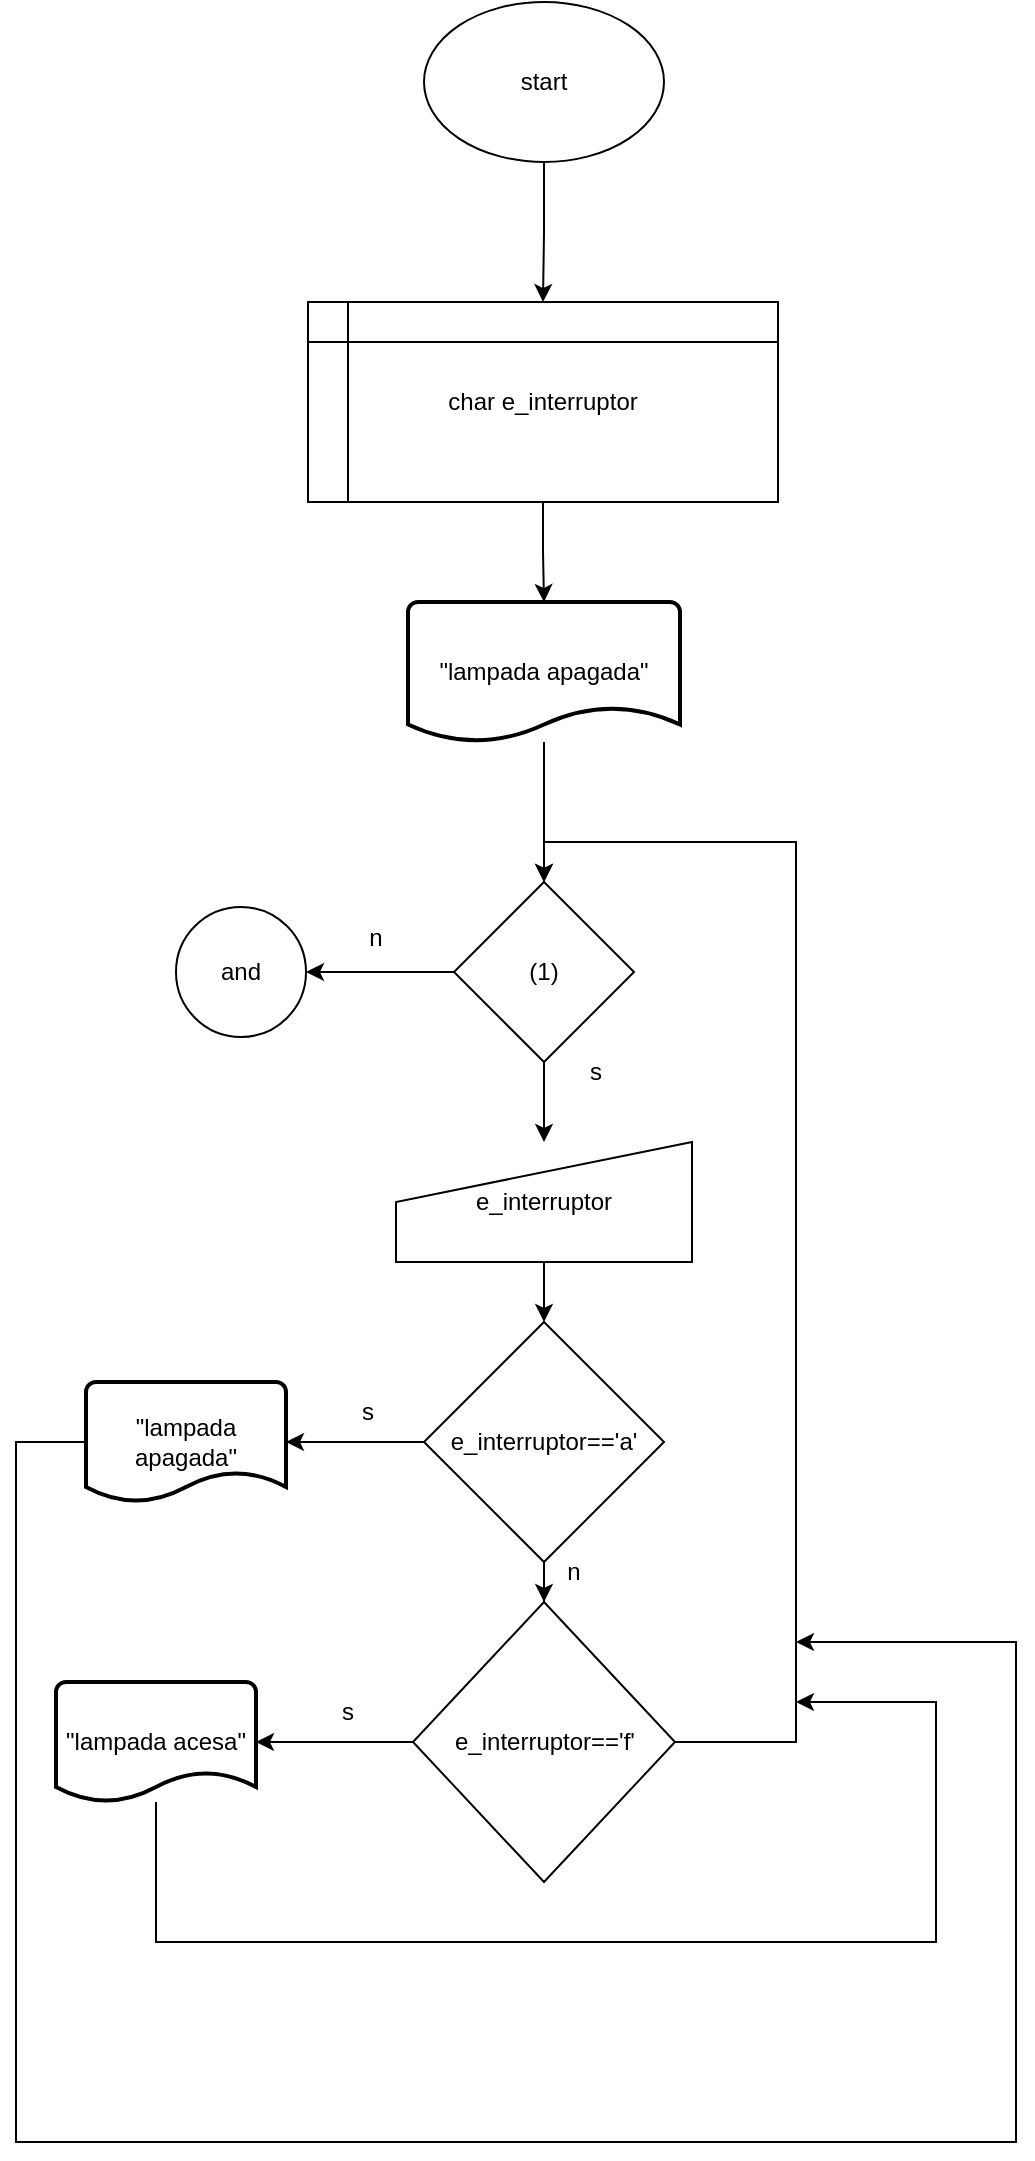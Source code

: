 <mxfile version="17.1.3" type="device"><diagram id="mDahieeNnnda2_LU0MF-" name="Page-1"><mxGraphModel dx="1422" dy="794" grid="1" gridSize="10" guides="1" tooltips="1" connect="1" arrows="1" fold="1" page="1" pageScale="1" pageWidth="827" pageHeight="1169" math="0" shadow="0"><root><mxCell id="0"/><mxCell id="1" parent="0"/><mxCell id="hutbwrcJL1VwWWkBapPz-12" style="edgeStyle=orthogonalEdgeStyle;rounded=0;orthogonalLoop=1;jettySize=auto;html=1;entryX=0.5;entryY=0;entryDx=0;entryDy=0;" edge="1" parent="1" source="hutbwrcJL1VwWWkBapPz-1" target="hutbwrcJL1VwWWkBapPz-3"><mxGeometry relative="1" as="geometry"/></mxCell><mxCell id="hutbwrcJL1VwWWkBapPz-1" value="start" style="ellipse;whiteSpace=wrap;html=1;" vertex="1" parent="1"><mxGeometry x="354" y="30" width="120" height="80" as="geometry"/></mxCell><mxCell id="hutbwrcJL1VwWWkBapPz-13" style="edgeStyle=orthogonalEdgeStyle;rounded=0;orthogonalLoop=1;jettySize=auto;html=1;" edge="1" parent="1" source="hutbwrcJL1VwWWkBapPz-3" target="hutbwrcJL1VwWWkBapPz-5"><mxGeometry relative="1" as="geometry"/></mxCell><mxCell id="hutbwrcJL1VwWWkBapPz-3" value="char e_interruptor" style="shape=internalStorage;whiteSpace=wrap;html=1;backgroundOutline=1;" vertex="1" parent="1"><mxGeometry x="296" y="180" width="235" height="100" as="geometry"/></mxCell><mxCell id="hutbwrcJL1VwWWkBapPz-16" style="edgeStyle=orthogonalEdgeStyle;rounded=0;orthogonalLoop=1;jettySize=auto;html=1;" edge="1" parent="1" source="hutbwrcJL1VwWWkBapPz-4" target="hutbwrcJL1VwWWkBapPz-8"><mxGeometry relative="1" as="geometry"/></mxCell><mxCell id="hutbwrcJL1VwWWkBapPz-4" value="e_interruptor" style="shape=manualInput;whiteSpace=wrap;html=1;" vertex="1" parent="1"><mxGeometry x="340" y="600" width="148" height="60" as="geometry"/></mxCell><mxCell id="hutbwrcJL1VwWWkBapPz-30" style="edgeStyle=orthogonalEdgeStyle;rounded=0;orthogonalLoop=1;jettySize=auto;html=1;entryX=0.5;entryY=0;entryDx=0;entryDy=0;" edge="1" parent="1" source="hutbwrcJL1VwWWkBapPz-5" target="hutbwrcJL1VwWWkBapPz-6"><mxGeometry relative="1" as="geometry"/></mxCell><mxCell id="hutbwrcJL1VwWWkBapPz-5" value="&quot;lampada apagada&quot;" style="strokeWidth=2;html=1;shape=mxgraph.flowchart.document2;whiteSpace=wrap;size=0.25;" vertex="1" parent="1"><mxGeometry x="346" y="330" width="136" height="70" as="geometry"/></mxCell><mxCell id="hutbwrcJL1VwWWkBapPz-15" style="edgeStyle=orthogonalEdgeStyle;rounded=0;orthogonalLoop=1;jettySize=auto;html=1;entryX=0.5;entryY=0;entryDx=0;entryDy=0;" edge="1" parent="1" source="hutbwrcJL1VwWWkBapPz-6" target="hutbwrcJL1VwWWkBapPz-4"><mxGeometry relative="1" as="geometry"/></mxCell><mxCell id="hutbwrcJL1VwWWkBapPz-18" style="edgeStyle=orthogonalEdgeStyle;rounded=0;orthogonalLoop=1;jettySize=auto;html=1;entryX=1;entryY=0.5;entryDx=0;entryDy=0;" edge="1" parent="1" source="hutbwrcJL1VwWWkBapPz-6" target="hutbwrcJL1VwWWkBapPz-7"><mxGeometry relative="1" as="geometry"/></mxCell><mxCell id="hutbwrcJL1VwWWkBapPz-6" value="(1)" style="rhombus;whiteSpace=wrap;html=1;" vertex="1" parent="1"><mxGeometry x="369" y="470" width="90" height="90" as="geometry"/></mxCell><mxCell id="hutbwrcJL1VwWWkBapPz-7" value="and" style="ellipse;whiteSpace=wrap;html=1;aspect=fixed;" vertex="1" parent="1"><mxGeometry x="230" y="482.5" width="65" height="65" as="geometry"/></mxCell><mxCell id="hutbwrcJL1VwWWkBapPz-17" style="edgeStyle=orthogonalEdgeStyle;rounded=0;orthogonalLoop=1;jettySize=auto;html=1;entryX=0.5;entryY=0;entryDx=0;entryDy=0;" edge="1" parent="1" source="hutbwrcJL1VwWWkBapPz-8" target="hutbwrcJL1VwWWkBapPz-11"><mxGeometry relative="1" as="geometry"/></mxCell><mxCell id="hutbwrcJL1VwWWkBapPz-19" style="edgeStyle=orthogonalEdgeStyle;rounded=0;orthogonalLoop=1;jettySize=auto;html=1;" edge="1" parent="1" source="hutbwrcJL1VwWWkBapPz-8" target="hutbwrcJL1VwWWkBapPz-9"><mxGeometry relative="1" as="geometry"/></mxCell><mxCell id="hutbwrcJL1VwWWkBapPz-8" value="&lt;span&gt;e_interruptor=='a'&lt;/span&gt;" style="rhombus;whiteSpace=wrap;html=1;" vertex="1" parent="1"><mxGeometry x="354" y="690" width="120" height="120" as="geometry"/></mxCell><mxCell id="hutbwrcJL1VwWWkBapPz-36" style="edgeStyle=orthogonalEdgeStyle;rounded=0;orthogonalLoop=1;jettySize=auto;html=1;" edge="1" parent="1" source="hutbwrcJL1VwWWkBapPz-9"><mxGeometry relative="1" as="geometry"><mxPoint x="540" y="850" as="targetPoint"/><Array as="points"><mxPoint x="150" y="750"/><mxPoint x="150" y="1100"/><mxPoint x="650" y="1100"/><mxPoint x="650" y="850"/></Array></mxGeometry></mxCell><mxCell id="hutbwrcJL1VwWWkBapPz-9" value="&quot;lampada apagada&quot;" style="strokeWidth=2;html=1;shape=mxgraph.flowchart.document2;whiteSpace=wrap;size=0.25;" vertex="1" parent="1"><mxGeometry x="185" y="720" width="100" height="60" as="geometry"/></mxCell><mxCell id="hutbwrcJL1VwWWkBapPz-37" style="edgeStyle=orthogonalEdgeStyle;rounded=0;orthogonalLoop=1;jettySize=auto;html=1;" edge="1" parent="1" source="hutbwrcJL1VwWWkBapPz-10"><mxGeometry relative="1" as="geometry"><mxPoint x="540" y="880" as="targetPoint"/><Array as="points"><mxPoint x="220" y="1000"/><mxPoint x="610" y="1000"/><mxPoint x="610" y="880"/></Array></mxGeometry></mxCell><mxCell id="hutbwrcJL1VwWWkBapPz-10" value="&quot;lampada acesa&quot;" style="strokeWidth=2;html=1;shape=mxgraph.flowchart.document2;whiteSpace=wrap;size=0.25;" vertex="1" parent="1"><mxGeometry x="170" y="870" width="100" height="60" as="geometry"/></mxCell><mxCell id="hutbwrcJL1VwWWkBapPz-20" style="edgeStyle=orthogonalEdgeStyle;rounded=0;orthogonalLoop=1;jettySize=auto;html=1;" edge="1" parent="1" source="hutbwrcJL1VwWWkBapPz-11" target="hutbwrcJL1VwWWkBapPz-10"><mxGeometry relative="1" as="geometry"/></mxCell><mxCell id="hutbwrcJL1VwWWkBapPz-34" style="edgeStyle=orthogonalEdgeStyle;rounded=0;orthogonalLoop=1;jettySize=auto;html=1;entryX=0.5;entryY=0;entryDx=0;entryDy=0;" edge="1" parent="1" source="hutbwrcJL1VwWWkBapPz-11" target="hutbwrcJL1VwWWkBapPz-6"><mxGeometry relative="1" as="geometry"><mxPoint x="610" y="430" as="targetPoint"/><Array as="points"><mxPoint x="540" y="900"/><mxPoint x="540" y="450"/><mxPoint x="414" y="450"/></Array></mxGeometry></mxCell><mxCell id="hutbwrcJL1VwWWkBapPz-11" value="e_interruptor=='f'" style="rhombus;whiteSpace=wrap;html=1;" vertex="1" parent="1"><mxGeometry x="348.5" y="830" width="131" height="140" as="geometry"/></mxCell><mxCell id="hutbwrcJL1VwWWkBapPz-21" value="n" style="text;html=1;strokeColor=none;fillColor=none;align=center;verticalAlign=middle;whiteSpace=wrap;rounded=0;" vertex="1" parent="1"><mxGeometry x="300" y="482.5" width="60" height="30" as="geometry"/></mxCell><mxCell id="hutbwrcJL1VwWWkBapPz-22" value="s" style="text;html=1;strokeColor=none;fillColor=none;align=center;verticalAlign=middle;whiteSpace=wrap;rounded=0;" vertex="1" parent="1"><mxGeometry x="410" y="550" width="60" height="30" as="geometry"/></mxCell><mxCell id="hutbwrcJL1VwWWkBapPz-23" value="s" style="text;html=1;strokeColor=none;fillColor=none;align=center;verticalAlign=middle;whiteSpace=wrap;rounded=0;" vertex="1" parent="1"><mxGeometry x="296" y="720" width="60" height="30" as="geometry"/></mxCell><mxCell id="hutbwrcJL1VwWWkBapPz-25" value="n" style="text;html=1;strokeColor=none;fillColor=none;align=center;verticalAlign=middle;whiteSpace=wrap;rounded=0;" vertex="1" parent="1"><mxGeometry x="399" y="800" width="60" height="30" as="geometry"/></mxCell><mxCell id="hutbwrcJL1VwWWkBapPz-26" value="s" style="text;html=1;strokeColor=none;fillColor=none;align=center;verticalAlign=middle;whiteSpace=wrap;rounded=0;" vertex="1" parent="1"><mxGeometry x="286" y="870" width="60" height="30" as="geometry"/></mxCell></root></mxGraphModel></diagram></mxfile>